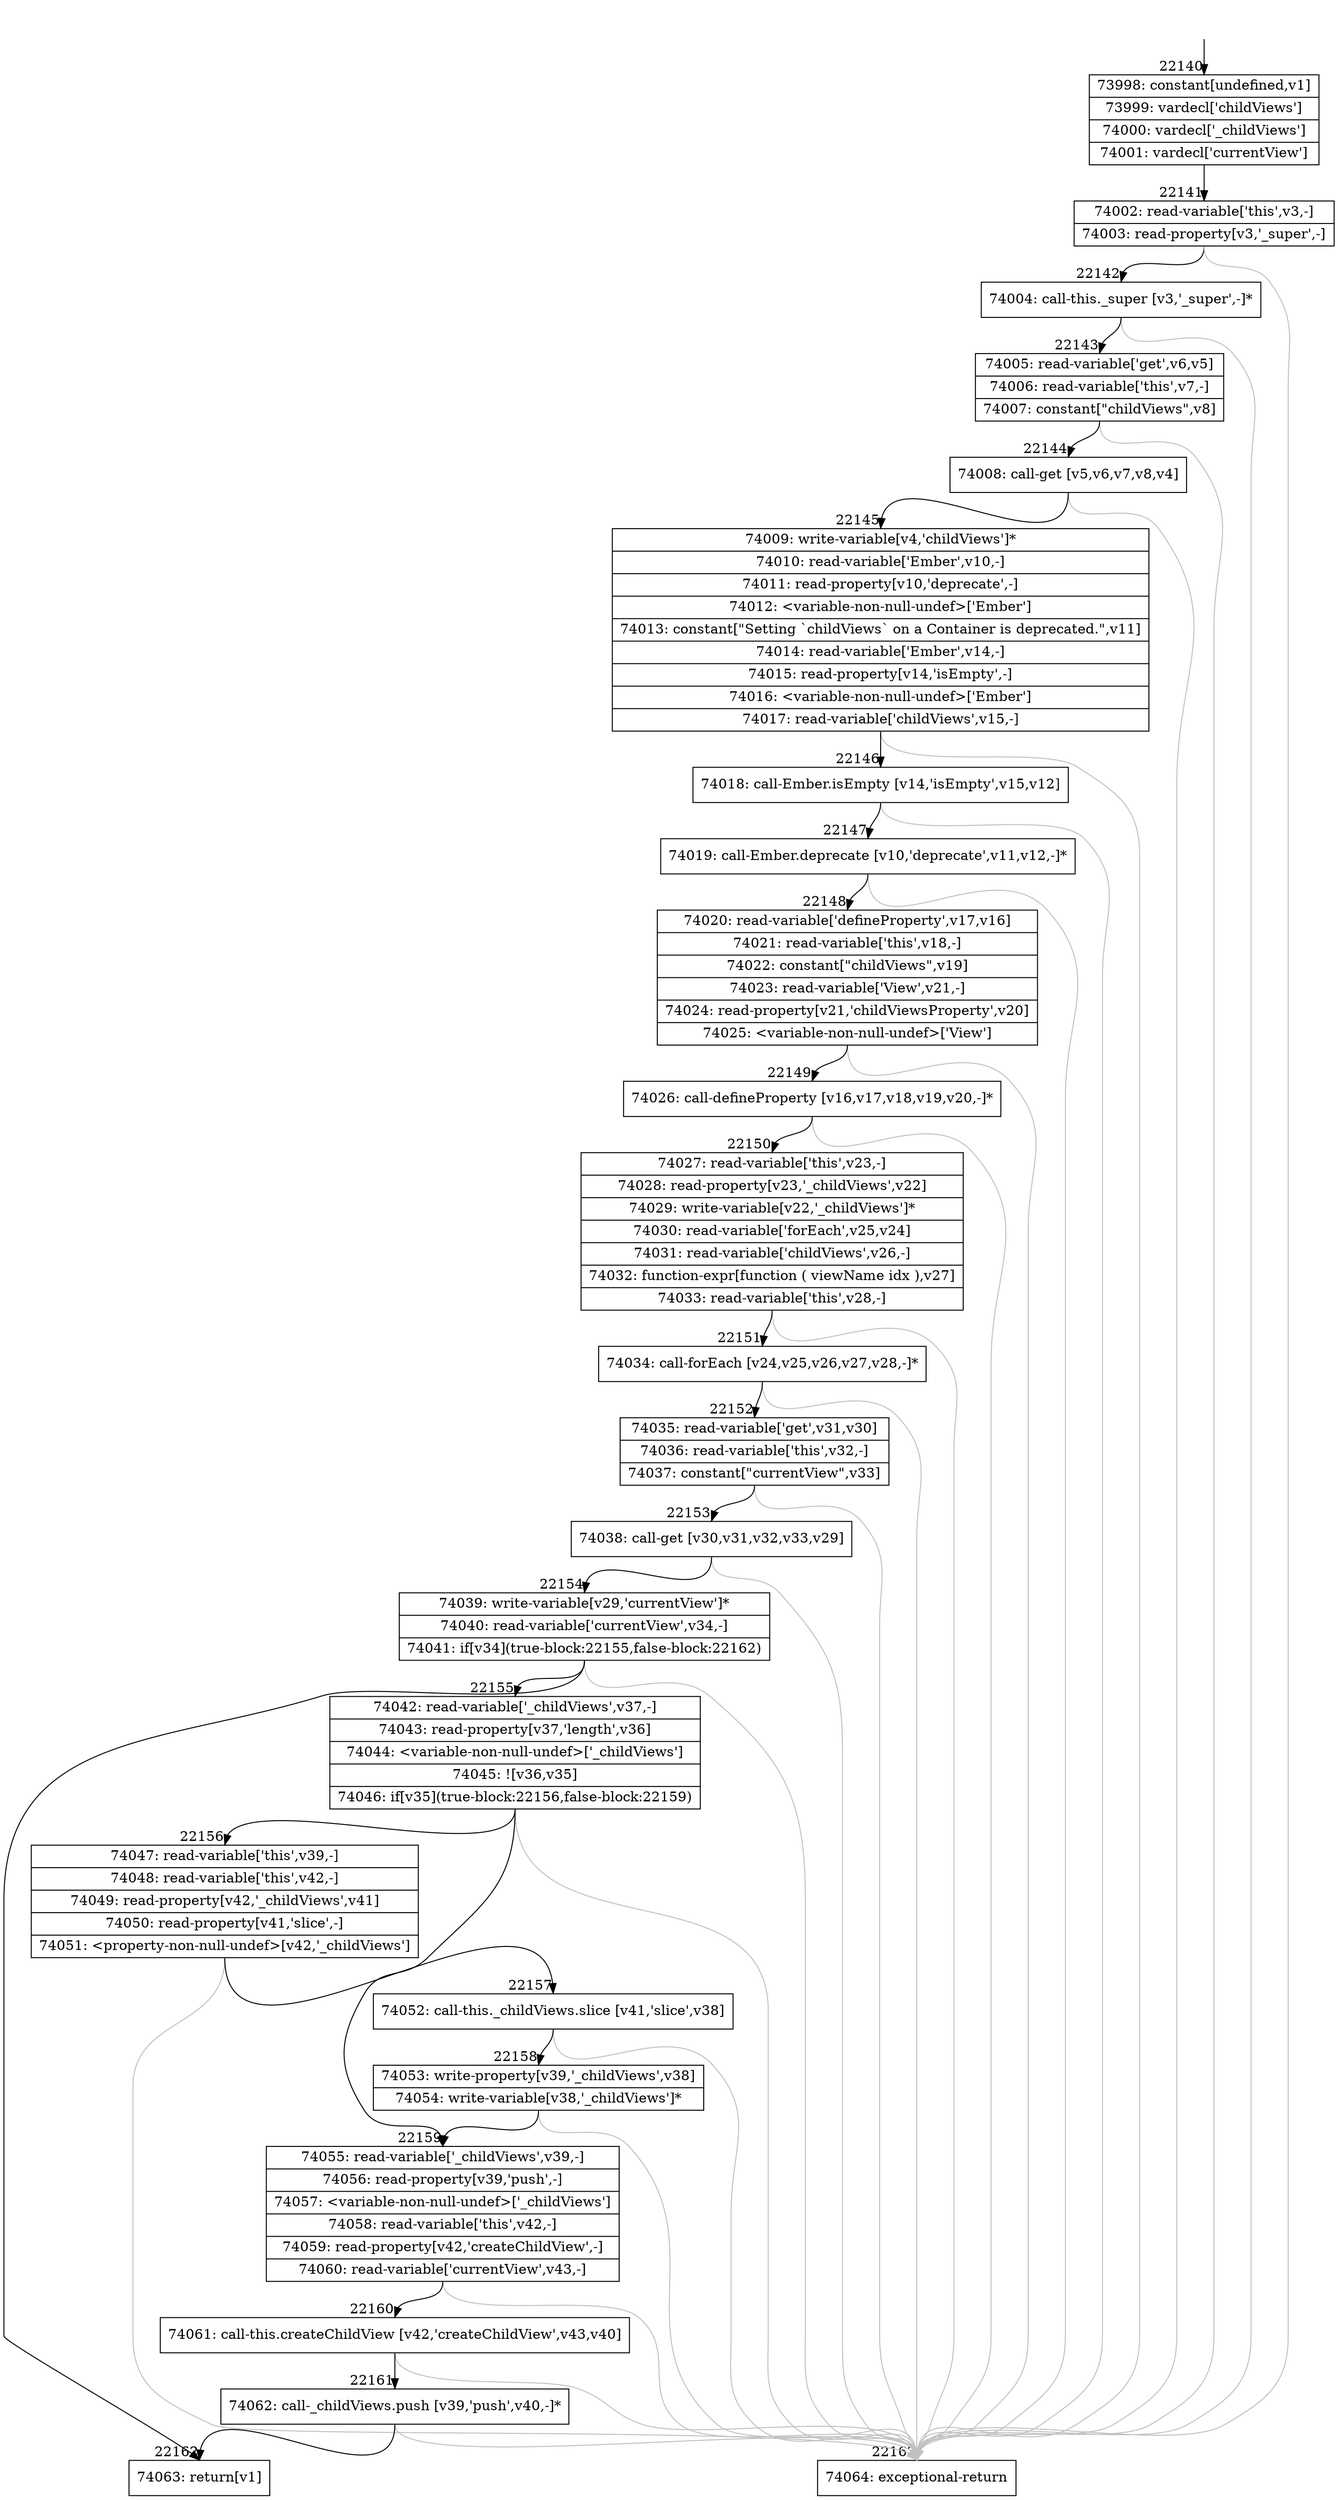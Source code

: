 digraph {
rankdir="TD"
BB_entry1930[shape=none,label=""];
BB_entry1930 -> BB22140 [tailport=s, headport=n, headlabel="    22140"]
BB22140 [shape=record label="{73998: constant[undefined,v1]|73999: vardecl['childViews']|74000: vardecl['_childViews']|74001: vardecl['currentView']}" ] 
BB22140 -> BB22141 [tailport=s, headport=n, headlabel="      22141"]
BB22141 [shape=record label="{74002: read-variable['this',v3,-]|74003: read-property[v3,'_super',-]}" ] 
BB22141 -> BB22142 [tailport=s, headport=n, headlabel="      22142"]
BB22141 -> BB22163 [tailport=s, headport=n, color=gray, headlabel="      22163"]
BB22142 [shape=record label="{74004: call-this._super [v3,'_super',-]*}" ] 
BB22142 -> BB22143 [tailport=s, headport=n, headlabel="      22143"]
BB22142 -> BB22163 [tailport=s, headport=n, color=gray]
BB22143 [shape=record label="{74005: read-variable['get',v6,v5]|74006: read-variable['this',v7,-]|74007: constant[\"childViews\",v8]}" ] 
BB22143 -> BB22144 [tailport=s, headport=n, headlabel="      22144"]
BB22143 -> BB22163 [tailport=s, headport=n, color=gray]
BB22144 [shape=record label="{74008: call-get [v5,v6,v7,v8,v4]}" ] 
BB22144 -> BB22145 [tailport=s, headport=n, headlabel="      22145"]
BB22144 -> BB22163 [tailport=s, headport=n, color=gray]
BB22145 [shape=record label="{74009: write-variable[v4,'childViews']*|74010: read-variable['Ember',v10,-]|74011: read-property[v10,'deprecate',-]|74012: \<variable-non-null-undef\>['Ember']|74013: constant[\"Setting `childViews` on a Container is deprecated.\",v11]|74014: read-variable['Ember',v14,-]|74015: read-property[v14,'isEmpty',-]|74016: \<variable-non-null-undef\>['Ember']|74017: read-variable['childViews',v15,-]}" ] 
BB22145 -> BB22146 [tailport=s, headport=n, headlabel="      22146"]
BB22145 -> BB22163 [tailport=s, headport=n, color=gray]
BB22146 [shape=record label="{74018: call-Ember.isEmpty [v14,'isEmpty',v15,v12]}" ] 
BB22146 -> BB22147 [tailport=s, headport=n, headlabel="      22147"]
BB22146 -> BB22163 [tailport=s, headport=n, color=gray]
BB22147 [shape=record label="{74019: call-Ember.deprecate [v10,'deprecate',v11,v12,-]*}" ] 
BB22147 -> BB22148 [tailport=s, headport=n, headlabel="      22148"]
BB22147 -> BB22163 [tailport=s, headport=n, color=gray]
BB22148 [shape=record label="{74020: read-variable['defineProperty',v17,v16]|74021: read-variable['this',v18,-]|74022: constant[\"childViews\",v19]|74023: read-variable['View',v21,-]|74024: read-property[v21,'childViewsProperty',v20]|74025: \<variable-non-null-undef\>['View']}" ] 
BB22148 -> BB22149 [tailport=s, headport=n, headlabel="      22149"]
BB22148 -> BB22163 [tailport=s, headport=n, color=gray]
BB22149 [shape=record label="{74026: call-defineProperty [v16,v17,v18,v19,v20,-]*}" ] 
BB22149 -> BB22150 [tailport=s, headport=n, headlabel="      22150"]
BB22149 -> BB22163 [tailport=s, headport=n, color=gray]
BB22150 [shape=record label="{74027: read-variable['this',v23,-]|74028: read-property[v23,'_childViews',v22]|74029: write-variable[v22,'_childViews']*|74030: read-variable['forEach',v25,v24]|74031: read-variable['childViews',v26,-]|74032: function-expr[function ( viewName idx ),v27]|74033: read-variable['this',v28,-]}" ] 
BB22150 -> BB22151 [tailport=s, headport=n, headlabel="      22151"]
BB22150 -> BB22163 [tailport=s, headport=n, color=gray]
BB22151 [shape=record label="{74034: call-forEach [v24,v25,v26,v27,v28,-]*}" ] 
BB22151 -> BB22152 [tailport=s, headport=n, headlabel="      22152"]
BB22151 -> BB22163 [tailport=s, headport=n, color=gray]
BB22152 [shape=record label="{74035: read-variable['get',v31,v30]|74036: read-variable['this',v32,-]|74037: constant[\"currentView\",v33]}" ] 
BB22152 -> BB22153 [tailport=s, headport=n, headlabel="      22153"]
BB22152 -> BB22163 [tailport=s, headport=n, color=gray]
BB22153 [shape=record label="{74038: call-get [v30,v31,v32,v33,v29]}" ] 
BB22153 -> BB22154 [tailport=s, headport=n, headlabel="      22154"]
BB22153 -> BB22163 [tailport=s, headport=n, color=gray]
BB22154 [shape=record label="{74039: write-variable[v29,'currentView']*|74040: read-variable['currentView',v34,-]|74041: if[v34](true-block:22155,false-block:22162)}" ] 
BB22154 -> BB22155 [tailport=s, headport=n, headlabel="      22155"]
BB22154 -> BB22162 [tailport=s, headport=n, headlabel="      22162"]
BB22154 -> BB22163 [tailport=s, headport=n, color=gray]
BB22155 [shape=record label="{74042: read-variable['_childViews',v37,-]|74043: read-property[v37,'length',v36]|74044: \<variable-non-null-undef\>['_childViews']|74045: ![v36,v35]|74046: if[v35](true-block:22156,false-block:22159)}" ] 
BB22155 -> BB22156 [tailport=s, headport=n, headlabel="      22156"]
BB22155 -> BB22159 [tailport=s, headport=n, headlabel="      22159"]
BB22155 -> BB22163 [tailport=s, headport=n, color=gray]
BB22156 [shape=record label="{74047: read-variable['this',v39,-]|74048: read-variable['this',v42,-]|74049: read-property[v42,'_childViews',v41]|74050: read-property[v41,'slice',-]|74051: \<property-non-null-undef\>[v42,'_childViews']}" ] 
BB22156 -> BB22157 [tailport=s, headport=n, headlabel="      22157"]
BB22156 -> BB22163 [tailport=s, headport=n, color=gray]
BB22157 [shape=record label="{74052: call-this._childViews.slice [v41,'slice',v38]}" ] 
BB22157 -> BB22158 [tailport=s, headport=n, headlabel="      22158"]
BB22157 -> BB22163 [tailport=s, headport=n, color=gray]
BB22158 [shape=record label="{74053: write-property[v39,'_childViews',v38]|74054: write-variable[v38,'_childViews']*}" ] 
BB22158 -> BB22159 [tailport=s, headport=n]
BB22158 -> BB22163 [tailport=s, headport=n, color=gray]
BB22159 [shape=record label="{74055: read-variable['_childViews',v39,-]|74056: read-property[v39,'push',-]|74057: \<variable-non-null-undef\>['_childViews']|74058: read-variable['this',v42,-]|74059: read-property[v42,'createChildView',-]|74060: read-variable['currentView',v43,-]}" ] 
BB22159 -> BB22160 [tailport=s, headport=n, headlabel="      22160"]
BB22159 -> BB22163 [tailport=s, headport=n, color=gray]
BB22160 [shape=record label="{74061: call-this.createChildView [v42,'createChildView',v43,v40]}" ] 
BB22160 -> BB22161 [tailport=s, headport=n, headlabel="      22161"]
BB22160 -> BB22163 [tailport=s, headport=n, color=gray]
BB22161 [shape=record label="{74062: call-_childViews.push [v39,'push',v40,-]*}" ] 
BB22161 -> BB22162 [tailport=s, headport=n]
BB22161 -> BB22163 [tailport=s, headport=n, color=gray]
BB22162 [shape=record label="{74063: return[v1]}" ] 
BB22163 [shape=record label="{74064: exceptional-return}" ] 
//#$~ 41844
}
